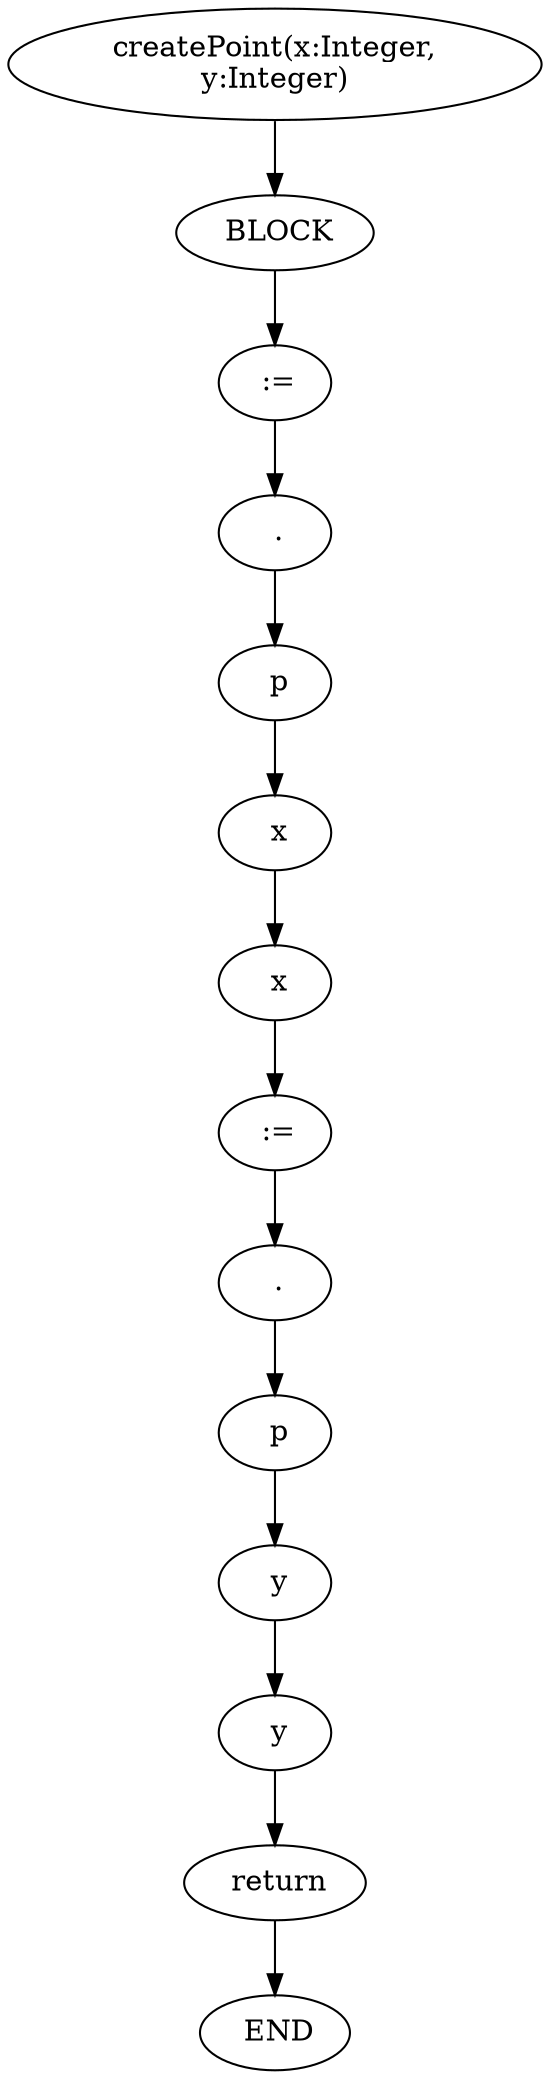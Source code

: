 digraph testGraph {
2702[label=" createPoint(x:Integer, 
y:Integer)"]
2704[label="BLOCK"]
2702 -> 2704[color=black]
2704[label=" BLOCK"]
2709[label=":="]
2704 -> 2709[color=black]
2709[label=" :="]
2710[label="."]
2709 -> 2710[color=black]
2710[label=" ."]
2711[label="p"]
2710 -> 2711[color=black]
2711[label=" p"]
2712[label="x"]
2711 -> 2712[color=black]
2712[label=" x"]
2713[label="x"]
2712 -> 2713[color=black]
2713[label=" x"]
2714[label=":="]
2713 -> 2714[color=black]
2714[label=" :="]
2715[label="."]
2714 -> 2715[color=black]
2715[label=" ."]
2716[label="p"]
2715 -> 2716[color=black]
2716[label=" p"]
2717[label="y"]
2716 -> 2717[color=black]
2717[label=" y"]
2718[label="y"]
2717 -> 2718[color=black]
2718[label=" y"]
2719[label="return"]
2718 -> 2719[color=black]
2719[label=" return"]
2703[label="END"]
2719 -> 2703[color=black]
2703[label=" END"]
}
